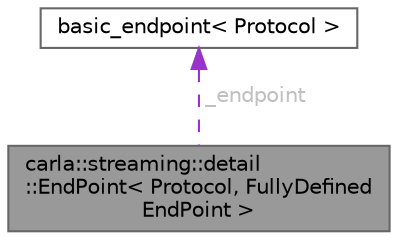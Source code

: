 digraph "carla::streaming::detail::EndPoint&lt; Protocol, FullyDefinedEndPoint &gt;"
{
 // INTERACTIVE_SVG=YES
 // LATEX_PDF_SIZE
  bgcolor="transparent";
  edge [fontname=Helvetica,fontsize=10,labelfontname=Helvetica,labelfontsize=10];
  node [fontname=Helvetica,fontsize=10,shape=box,height=0.2,width=0.4];
  Node1 [id="Node000001",label="carla::streaming::detail\l::EndPoint\< Protocol, FullyDefined\lEndPoint \>",height=0.2,width=0.4,color="gray40", fillcolor="grey60", style="filled", fontcolor="black",tooltip=" "];
  Node2 -> Node1 [id="edge1_Node000001_Node000002",dir="back",color="darkorchid3",style="dashed",tooltip=" ",label=" _endpoint",fontcolor="grey" ];
  Node2 [id="Node000002",label="basic_endpoint\< Protocol \>",height=0.2,width=0.4,color="gray40", fillcolor="white", style="filled",tooltip=" "];
}
